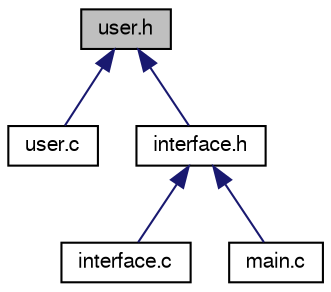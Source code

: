 digraph "user.h"
{
  edge [fontname="FreeSans",fontsize="10",labelfontname="FreeSans",labelfontsize="10"];
  node [fontname="FreeSans",fontsize="10",shape=record];
  Node1 [label="user.h",height=0.2,width=0.4,color="black", fillcolor="grey75", style="filled", fontcolor="black"];
  Node1 -> Node2 [dir="back",color="midnightblue",fontsize="10",style="solid",fontname="FreeSans"];
  Node2 [label="user.c",height=0.2,width=0.4,color="black", fillcolor="white", style="filled",URL="$user_8c.html"];
  Node1 -> Node3 [dir="back",color="midnightblue",fontsize="10",style="solid",fontname="FreeSans"];
  Node3 [label="interface.h",height=0.2,width=0.4,color="black", fillcolor="white", style="filled",URL="$interface_8h.html"];
  Node3 -> Node4 [dir="back",color="midnightblue",fontsize="10",style="solid",fontname="FreeSans"];
  Node4 [label="interface.c",height=0.2,width=0.4,color="black", fillcolor="white", style="filled",URL="$interface_8c.html",tooltip="Ficheiro contendo funções predefinidas para responder as querys bem como as suas funcoes auxiliares..."];
  Node3 -> Node5 [dir="back",color="midnightblue",fontsize="10",style="solid",fontname="FreeSans"];
  Node5 [label="main.c",height=0.2,width=0.4,color="black", fillcolor="white", style="filled",URL="$main_8c.html"];
}
